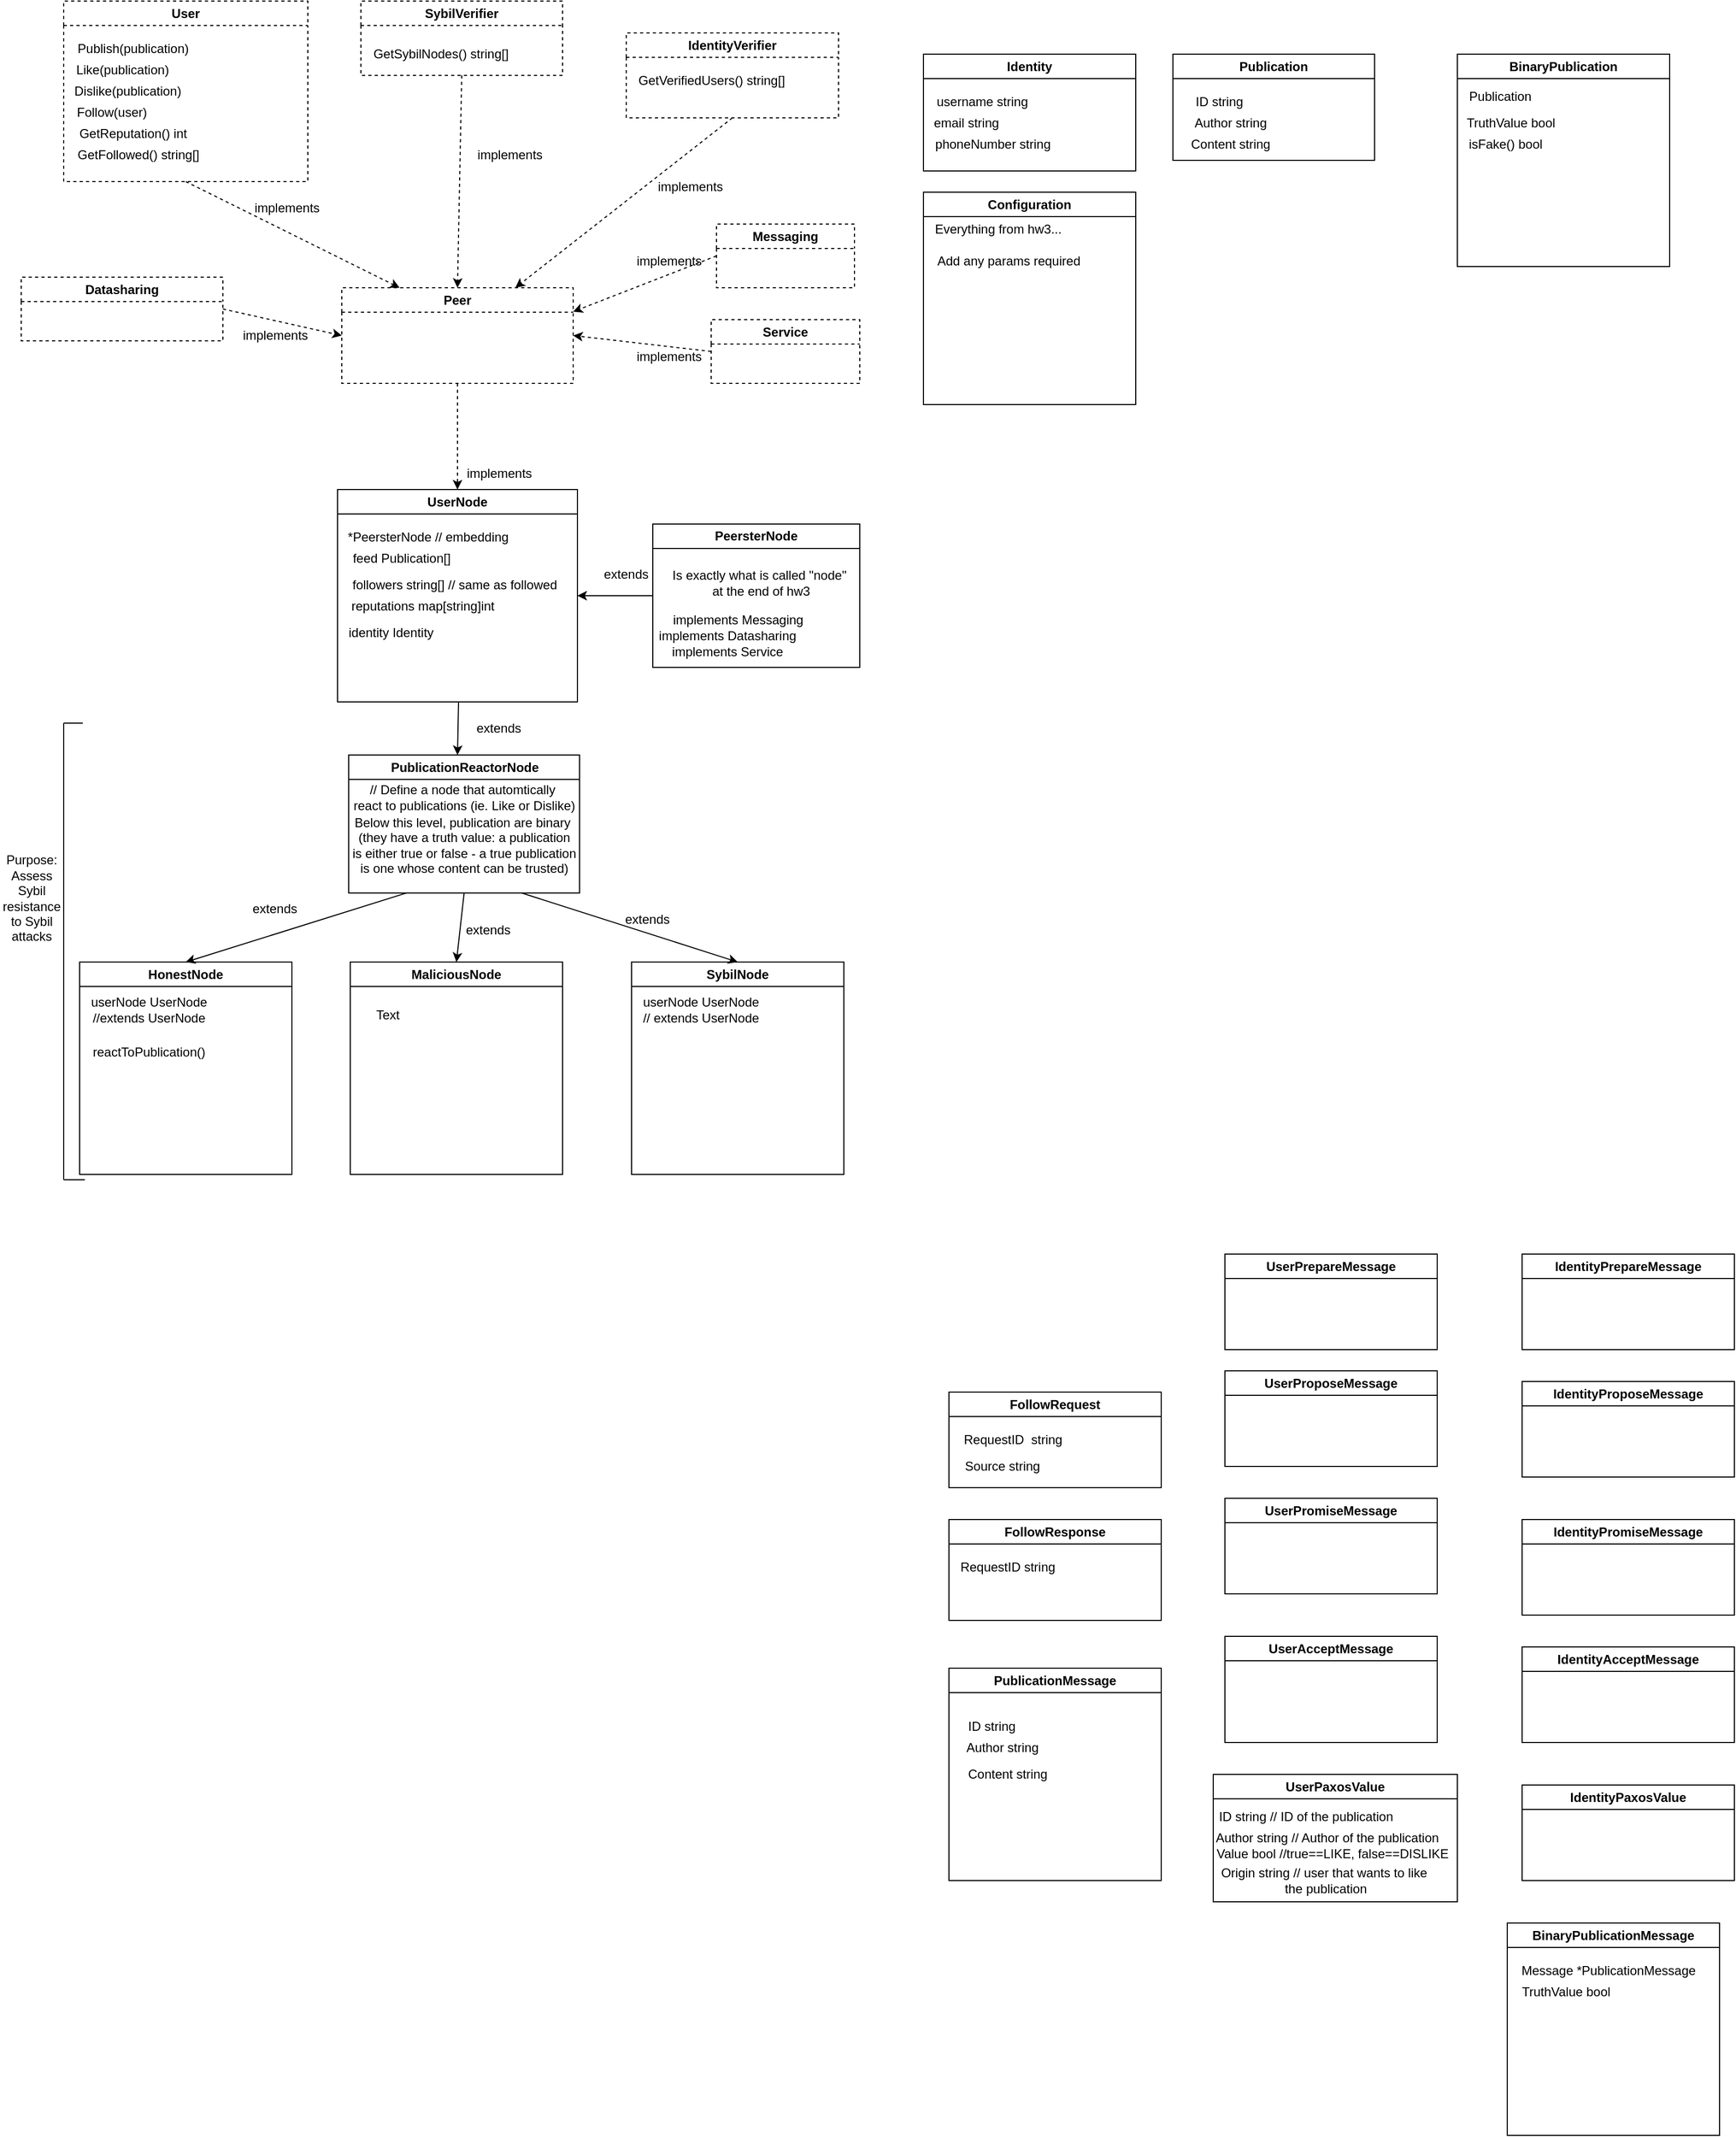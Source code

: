 <mxfile version="20.8.1" type="github">
  <diagram id="C5RBs43oDa-KdzZeNtuy" name="Page-1">
    <mxGraphModel dx="1194" dy="701" grid="1" gridSize="10" guides="1" tooltips="1" connect="1" arrows="1" fold="1" page="1" pageScale="1" pageWidth="827" pageHeight="1169" math="0" shadow="0">
      <root>
        <mxCell id="WIyWlLk6GJQsqaUBKTNV-0" />
        <mxCell id="WIyWlLk6GJQsqaUBKTNV-1" parent="WIyWlLk6GJQsqaUBKTNV-0" />
        <mxCell id="LnBFbePXS2DzoWe7dejd-26" style="rounded=0;orthogonalLoop=1;jettySize=auto;html=1;exitX=0.5;exitY=1;exitDx=0;exitDy=0;entryX=0.25;entryY=0;entryDx=0;entryDy=0;dashed=1;" parent="WIyWlLk6GJQsqaUBKTNV-1" source="LnBFbePXS2DzoWe7dejd-0" target="LnBFbePXS2DzoWe7dejd-17" edge="1">
          <mxGeometry relative="1" as="geometry" />
        </mxCell>
        <mxCell id="LnBFbePXS2DzoWe7dejd-0" value="User" style="swimlane;whiteSpace=wrap;html=1;dashed=1;" parent="WIyWlLk6GJQsqaUBKTNV-1" vertex="1">
          <mxGeometry x="60" y="30" width="230" height="170" as="geometry" />
        </mxCell>
        <mxCell id="LnBFbePXS2DzoWe7dejd-5" value="Publish(publication)" style="text;html=1;align=center;verticalAlign=middle;resizable=0;points=[];autosize=1;strokeColor=none;fillColor=none;" parent="LnBFbePXS2DzoWe7dejd-0" vertex="1">
          <mxGeometry y="30" width="130" height="30" as="geometry" />
        </mxCell>
        <mxCell id="LnBFbePXS2DzoWe7dejd-6" value="Like(publication)" style="text;html=1;align=center;verticalAlign=middle;resizable=0;points=[];autosize=1;strokeColor=none;fillColor=none;dashed=1;" parent="LnBFbePXS2DzoWe7dejd-0" vertex="1">
          <mxGeometry y="50" width="110" height="30" as="geometry" />
        </mxCell>
        <mxCell id="LnBFbePXS2DzoWe7dejd-7" value="Dislike(publication)" style="text;html=1;align=center;verticalAlign=middle;resizable=0;points=[];autosize=1;strokeColor=none;fillColor=none;dashed=1;" parent="LnBFbePXS2DzoWe7dejd-0" vertex="1">
          <mxGeometry y="70" width="120" height="30" as="geometry" />
        </mxCell>
        <mxCell id="LnBFbePXS2DzoWe7dejd-8" value="Follow(user)" style="text;html=1;align=center;verticalAlign=middle;resizable=0;points=[];autosize=1;strokeColor=none;fillColor=none;dashed=1;" parent="LnBFbePXS2DzoWe7dejd-0" vertex="1">
          <mxGeometry y="90" width="90" height="30" as="geometry" />
        </mxCell>
        <mxCell id="LnBFbePXS2DzoWe7dejd-10" value="GetFollowed() string[]" style="text;html=1;align=center;verticalAlign=middle;resizable=0;points=[];autosize=1;strokeColor=none;fillColor=none;dashed=1;" parent="LnBFbePXS2DzoWe7dejd-0" vertex="1">
          <mxGeometry y="130" width="140" height="30" as="geometry" />
        </mxCell>
        <mxCell id="LnBFbePXS2DzoWe7dejd-9" value="GetReputation() int" style="text;html=1;align=center;verticalAlign=middle;resizable=0;points=[];autosize=1;strokeColor=none;fillColor=none;" parent="LnBFbePXS2DzoWe7dejd-0" vertex="1">
          <mxGeometry x="5" y="110" width="120" height="30" as="geometry" />
        </mxCell>
        <mxCell id="SwvPETrpsPqJgsuEjl2g-75" style="edgeStyle=none;rounded=0;orthogonalLoop=1;jettySize=auto;html=1;exitX=0;exitY=0.5;exitDx=0;exitDy=0;entryX=1;entryY=0.5;entryDx=0;entryDy=0;" edge="1" parent="WIyWlLk6GJQsqaUBKTNV-1" source="LnBFbePXS2DzoWe7dejd-2" target="SwvPETrpsPqJgsuEjl2g-22">
          <mxGeometry relative="1" as="geometry" />
        </mxCell>
        <mxCell id="LnBFbePXS2DzoWe7dejd-2" value="PeersterNode" style="swimlane;whiteSpace=wrap;html=1;" parent="WIyWlLk6GJQsqaUBKTNV-1" vertex="1">
          <mxGeometry x="615" y="522.5" width="195" height="135" as="geometry" />
        </mxCell>
        <mxCell id="LnBFbePXS2DzoWe7dejd-3" value="Is exactly what is called &quot;node&quot;&lt;br&gt;&amp;nbsp;at the end of hw3" style="text;html=1;align=center;verticalAlign=middle;resizable=0;points=[];autosize=1;strokeColor=none;fillColor=none;" parent="LnBFbePXS2DzoWe7dejd-2" vertex="1">
          <mxGeometry x="5" y="35" width="190" height="40" as="geometry" />
        </mxCell>
        <mxCell id="SwvPETrpsPqJgsuEjl2g-18" value="implements Messaging" style="text;html=1;align=center;verticalAlign=middle;resizable=0;points=[];autosize=1;strokeColor=none;fillColor=none;" vertex="1" parent="LnBFbePXS2DzoWe7dejd-2">
          <mxGeometry x="5" y="75" width="150" height="30" as="geometry" />
        </mxCell>
        <mxCell id="SwvPETrpsPqJgsuEjl2g-20" value="implements Datasharing" style="text;html=1;align=center;verticalAlign=middle;resizable=0;points=[];autosize=1;strokeColor=none;fillColor=none;" vertex="1" parent="LnBFbePXS2DzoWe7dejd-2">
          <mxGeometry x="-5" y="90" width="150" height="30" as="geometry" />
        </mxCell>
        <mxCell id="SwvPETrpsPqJgsuEjl2g-21" value="implements Service" style="text;html=1;align=center;verticalAlign=middle;resizable=0;points=[];autosize=1;strokeColor=none;fillColor=none;" vertex="1" parent="LnBFbePXS2DzoWe7dejd-2">
          <mxGeometry x="5" y="105" width="130" height="30" as="geometry" />
        </mxCell>
        <mxCell id="LnBFbePXS2DzoWe7dejd-11" value="Publication" style="swimlane;whiteSpace=wrap;html=1;" parent="WIyWlLk6GJQsqaUBKTNV-1" vertex="1">
          <mxGeometry x="1105" y="80" width="190" height="100" as="geometry" />
        </mxCell>
        <mxCell id="LnBFbePXS2DzoWe7dejd-12" value="ID string&amp;nbsp;" style="text;html=1;align=center;verticalAlign=middle;resizable=0;points=[];autosize=1;strokeColor=none;fillColor=none;" parent="LnBFbePXS2DzoWe7dejd-11" vertex="1">
          <mxGeometry x="10" y="30" width="70" height="30" as="geometry" />
        </mxCell>
        <mxCell id="LnBFbePXS2DzoWe7dejd-13" value="Author string" style="text;html=1;align=center;verticalAlign=middle;resizable=0;points=[];autosize=1;strokeColor=none;fillColor=none;" parent="LnBFbePXS2DzoWe7dejd-11" vertex="1">
          <mxGeometry x="9" y="50" width="90" height="30" as="geometry" />
        </mxCell>
        <mxCell id="LnBFbePXS2DzoWe7dejd-14" value="Content string" style="text;html=1;align=center;verticalAlign=middle;resizable=0;points=[];autosize=1;strokeColor=none;fillColor=none;" parent="LnBFbePXS2DzoWe7dejd-11" vertex="1">
          <mxGeometry x="4" y="70" width="100" height="30" as="geometry" />
        </mxCell>
        <mxCell id="SwvPETrpsPqJgsuEjl2g-37" style="edgeStyle=none;rounded=0;orthogonalLoop=1;jettySize=auto;html=1;exitX=0.5;exitY=1;exitDx=0;exitDy=0;entryX=0.5;entryY=0;entryDx=0;entryDy=0;dashed=1;" edge="1" parent="WIyWlLk6GJQsqaUBKTNV-1" source="LnBFbePXS2DzoWe7dejd-17" target="SwvPETrpsPqJgsuEjl2g-22">
          <mxGeometry relative="1" as="geometry" />
        </mxCell>
        <mxCell id="LnBFbePXS2DzoWe7dejd-17" value="Peer" style="swimlane;whiteSpace=wrap;html=1;dashed=1;" parent="WIyWlLk6GJQsqaUBKTNV-1" vertex="1">
          <mxGeometry x="322" y="300" width="218" height="90" as="geometry" />
        </mxCell>
        <mxCell id="LnBFbePXS2DzoWe7dejd-27" value="implements" style="text;html=1;align=center;verticalAlign=middle;resizable=0;points=[];autosize=1;strokeColor=none;fillColor=none;" parent="WIyWlLk6GJQsqaUBKTNV-1" vertex="1">
          <mxGeometry x="230" y="210" width="80" height="30" as="geometry" />
        </mxCell>
        <mxCell id="LnBFbePXS2DzoWe7dejd-31" style="edgeStyle=none;rounded=0;orthogonalLoop=1;jettySize=auto;html=1;exitX=0.5;exitY=1;exitDx=0;exitDy=0;entryX=0.5;entryY=0;entryDx=0;entryDy=0;dashed=1;" parent="WIyWlLk6GJQsqaUBKTNV-1" source="LnBFbePXS2DzoWe7dejd-29" target="LnBFbePXS2DzoWe7dejd-17" edge="1">
          <mxGeometry relative="1" as="geometry" />
        </mxCell>
        <mxCell id="LnBFbePXS2DzoWe7dejd-29" value="SybilVerifier" style="swimlane;whiteSpace=wrap;html=1;dashed=1;" parent="WIyWlLk6GJQsqaUBKTNV-1" vertex="1">
          <mxGeometry x="340" y="30" width="190" height="70" as="geometry" />
        </mxCell>
        <mxCell id="LnBFbePXS2DzoWe7dejd-30" value="GetSybilNodes() string[]" style="text;html=1;align=center;verticalAlign=middle;resizable=0;points=[];autosize=1;strokeColor=none;fillColor=none;" parent="LnBFbePXS2DzoWe7dejd-29" vertex="1">
          <mxGeometry y="35" width="150" height="30" as="geometry" />
        </mxCell>
        <mxCell id="LnBFbePXS2DzoWe7dejd-32" value="implements" style="text;html=1;align=center;verticalAlign=middle;resizable=0;points=[];autosize=1;strokeColor=none;fillColor=none;" parent="WIyWlLk6GJQsqaUBKTNV-1" vertex="1">
          <mxGeometry x="440" y="160" width="80" height="30" as="geometry" />
        </mxCell>
        <mxCell id="LnBFbePXS2DzoWe7dejd-36" style="edgeStyle=none;rounded=0;orthogonalLoop=1;jettySize=auto;html=1;exitX=0.5;exitY=1;exitDx=0;exitDy=0;entryX=0.75;entryY=0;entryDx=0;entryDy=0;dashed=1;" parent="WIyWlLk6GJQsqaUBKTNV-1" source="LnBFbePXS2DzoWe7dejd-33" target="LnBFbePXS2DzoWe7dejd-17" edge="1">
          <mxGeometry relative="1" as="geometry" />
        </mxCell>
        <mxCell id="LnBFbePXS2DzoWe7dejd-33" value="IdentityVerifier" style="swimlane;whiteSpace=wrap;html=1;dashed=1;" parent="WIyWlLk6GJQsqaUBKTNV-1" vertex="1">
          <mxGeometry x="590" y="60" width="200" height="80" as="geometry" />
        </mxCell>
        <mxCell id="LnBFbePXS2DzoWe7dejd-34" value="GetVerifiedUsers() string[]" style="text;html=1;align=center;verticalAlign=middle;resizable=0;points=[];autosize=1;strokeColor=none;fillColor=none;" parent="LnBFbePXS2DzoWe7dejd-33" vertex="1">
          <mxGeometry y="30" width="160" height="30" as="geometry" />
        </mxCell>
        <mxCell id="LnBFbePXS2DzoWe7dejd-37" value="implements" style="text;html=1;align=center;verticalAlign=middle;resizable=0;points=[];autosize=1;strokeColor=none;fillColor=none;" parent="WIyWlLk6GJQsqaUBKTNV-1" vertex="1">
          <mxGeometry x="610" y="190" width="80" height="30" as="geometry" />
        </mxCell>
        <mxCell id="LnBFbePXS2DzoWe7dejd-38" value="Identity" style="swimlane;whiteSpace=wrap;html=1;" parent="WIyWlLk6GJQsqaUBKTNV-1" vertex="1">
          <mxGeometry x="870" y="80" width="200" height="110" as="geometry" />
        </mxCell>
        <mxCell id="LnBFbePXS2DzoWe7dejd-39" value="username string" style="text;html=1;align=center;verticalAlign=middle;resizable=0;points=[];autosize=1;strokeColor=none;fillColor=none;dashed=1;" parent="LnBFbePXS2DzoWe7dejd-38" vertex="1">
          <mxGeometry y="30" width="110" height="30" as="geometry" />
        </mxCell>
        <mxCell id="LnBFbePXS2DzoWe7dejd-40" value="email string" style="text;html=1;align=center;verticalAlign=middle;resizable=0;points=[];autosize=1;strokeColor=none;fillColor=none;dashed=1;" parent="LnBFbePXS2DzoWe7dejd-38" vertex="1">
          <mxGeometry y="50" width="80" height="30" as="geometry" />
        </mxCell>
        <mxCell id="LnBFbePXS2DzoWe7dejd-41" value="phoneNumber string" style="text;html=1;align=center;verticalAlign=middle;resizable=0;points=[];autosize=1;strokeColor=none;fillColor=none;" parent="LnBFbePXS2DzoWe7dejd-38" vertex="1">
          <mxGeometry y="70" width="130" height="30" as="geometry" />
        </mxCell>
        <mxCell id="LnBFbePXS2DzoWe7dejd-44" value="Configuration" style="swimlane;whiteSpace=wrap;html=1;" parent="WIyWlLk6GJQsqaUBKTNV-1" vertex="1">
          <mxGeometry x="870" y="210" width="200" height="200" as="geometry" />
        </mxCell>
        <mxCell id="LnBFbePXS2DzoWe7dejd-47" value="Everything from hw3..." style="text;html=1;align=center;verticalAlign=middle;resizable=0;points=[];autosize=1;strokeColor=none;fillColor=none;" parent="LnBFbePXS2DzoWe7dejd-44" vertex="1">
          <mxGeometry y="20" width="140" height="30" as="geometry" />
        </mxCell>
        <mxCell id="SwvPETrpsPqJgsuEjl2g-12" value="Add any params required" style="text;html=1;align=center;verticalAlign=middle;resizable=0;points=[];autosize=1;strokeColor=none;fillColor=none;" vertex="1" parent="LnBFbePXS2DzoWe7dejd-44">
          <mxGeometry y="50" width="160" height="30" as="geometry" />
        </mxCell>
        <mxCell id="LnBFbePXS2DzoWe7dejd-49" value="UserPrepareMessage" style="swimlane;whiteSpace=wrap;html=1;" parent="WIyWlLk6GJQsqaUBKTNV-1" vertex="1">
          <mxGeometry x="1154" y="1210" width="200" height="90" as="geometry" />
        </mxCell>
        <mxCell id="LnBFbePXS2DzoWe7dejd-50" value="UserProposeMessage" style="swimlane;whiteSpace=wrap;html=1;" parent="WIyWlLk6GJQsqaUBKTNV-1" vertex="1">
          <mxGeometry x="1154" y="1320" width="200" height="90" as="geometry" />
        </mxCell>
        <mxCell id="LnBFbePXS2DzoWe7dejd-51" value="UserPromiseMessage" style="swimlane;whiteSpace=wrap;html=1;" parent="WIyWlLk6GJQsqaUBKTNV-1" vertex="1">
          <mxGeometry x="1154" y="1440" width="200" height="90" as="geometry" />
        </mxCell>
        <mxCell id="LnBFbePXS2DzoWe7dejd-52" value="UserAcceptMessage" style="swimlane;whiteSpace=wrap;html=1;" parent="WIyWlLk6GJQsqaUBKTNV-1" vertex="1">
          <mxGeometry x="1154" y="1570" width="200" height="100" as="geometry" />
        </mxCell>
        <mxCell id="LnBFbePXS2DzoWe7dejd-53" value="IdentityPrepareMessage" style="swimlane;whiteSpace=wrap;html=1;" parent="WIyWlLk6GJQsqaUBKTNV-1" vertex="1">
          <mxGeometry x="1434" y="1210" width="200" height="90" as="geometry" />
        </mxCell>
        <mxCell id="LnBFbePXS2DzoWe7dejd-54" value="IdentityProposeMessage" style="swimlane;whiteSpace=wrap;html=1;" parent="WIyWlLk6GJQsqaUBKTNV-1" vertex="1">
          <mxGeometry x="1434" y="1330" width="200" height="90" as="geometry" />
        </mxCell>
        <mxCell id="LnBFbePXS2DzoWe7dejd-55" value="IdentityPromiseMessage" style="swimlane;whiteSpace=wrap;html=1;" parent="WIyWlLk6GJQsqaUBKTNV-1" vertex="1">
          <mxGeometry x="1434" y="1460" width="200" height="90" as="geometry" />
        </mxCell>
        <mxCell id="LnBFbePXS2DzoWe7dejd-56" value="IdentityAcceptMessage" style="swimlane;whiteSpace=wrap;html=1;" parent="WIyWlLk6GJQsqaUBKTNV-1" vertex="1">
          <mxGeometry x="1434" y="1580" width="200" height="90" as="geometry" />
        </mxCell>
        <mxCell id="LnBFbePXS2DzoWe7dejd-57" value="UserPaxosValue" style="swimlane;whiteSpace=wrap;html=1;" parent="WIyWlLk6GJQsqaUBKTNV-1" vertex="1">
          <mxGeometry x="1143" y="1700" width="230" height="120" as="geometry" />
        </mxCell>
        <mxCell id="SwvPETrpsPqJgsuEjl2g-14" value="ID string // ID of the publication" style="text;html=1;align=center;verticalAlign=middle;resizable=0;points=[];autosize=1;strokeColor=none;fillColor=none;" vertex="1" parent="LnBFbePXS2DzoWe7dejd-57">
          <mxGeometry x="-8" y="25" width="190" height="30" as="geometry" />
        </mxCell>
        <mxCell id="SwvPETrpsPqJgsuEjl2g-15" value="Author string // Author of the publication" style="text;html=1;align=center;verticalAlign=middle;resizable=0;points=[];autosize=1;strokeColor=none;fillColor=none;" vertex="1" parent="LnBFbePXS2DzoWe7dejd-57">
          <mxGeometry x="-8" y="45" width="230" height="30" as="geometry" />
        </mxCell>
        <mxCell id="SwvPETrpsPqJgsuEjl2g-16" value="Value bool //true==LIKE, false==DISLIKE" style="text;html=1;align=center;verticalAlign=middle;resizable=0;points=[];autosize=1;strokeColor=none;fillColor=none;" vertex="1" parent="LnBFbePXS2DzoWe7dejd-57">
          <mxGeometry x="-8" y="60" width="240" height="30" as="geometry" />
        </mxCell>
        <mxCell id="SwvPETrpsPqJgsuEjl2g-17" value="Origin string // user that wants to like&lt;br&gt;&amp;nbsp;the publication" style="text;html=1;align=center;verticalAlign=middle;resizable=0;points=[];autosize=1;strokeColor=none;fillColor=none;" vertex="1" parent="LnBFbePXS2DzoWe7dejd-57">
          <mxGeometry x="-6" y="80" width="220" height="40" as="geometry" />
        </mxCell>
        <mxCell id="LnBFbePXS2DzoWe7dejd-58" value="IdentityPaxosValue" style="swimlane;whiteSpace=wrap;html=1;" parent="WIyWlLk6GJQsqaUBKTNV-1" vertex="1">
          <mxGeometry x="1434" y="1710" width="200" height="90" as="geometry" />
        </mxCell>
        <mxCell id="LnBFbePXS2DzoWe7dejd-59" value="FollowRequest" style="swimlane;whiteSpace=wrap;html=1;" parent="WIyWlLk6GJQsqaUBKTNV-1" vertex="1">
          <mxGeometry x="894" y="1340" width="200" height="90" as="geometry" />
        </mxCell>
        <mxCell id="LnBFbePXS2DzoWe7dejd-60" value="FollowResponse" style="swimlane;whiteSpace=wrap;html=1;" parent="WIyWlLk6GJQsqaUBKTNV-1" vertex="1">
          <mxGeometry x="894" y="1460" width="200" height="95" as="geometry" />
        </mxCell>
        <mxCell id="SwvPETrpsPqJgsuEjl2g-2" value="RequestID string" style="text;html=1;align=center;verticalAlign=middle;resizable=0;points=[];autosize=1;strokeColor=none;fillColor=none;" vertex="1" parent="LnBFbePXS2DzoWe7dejd-60">
          <mxGeometry y="30" width="110" height="30" as="geometry" />
        </mxCell>
        <mxCell id="zlvXartX0JTL15JIESgR-0" value="HonestNode" style="swimlane;whiteSpace=wrap;html=1;" parent="WIyWlLk6GJQsqaUBKTNV-1" vertex="1">
          <mxGeometry x="75" y="935" width="200" height="200" as="geometry" />
        </mxCell>
        <mxCell id="zlvXartX0JTL15JIESgR-3" value="userNode UserNode&lt;br&gt;//extends UserNode" style="text;html=1;align=center;verticalAlign=middle;resizable=0;points=[];autosize=1;strokeColor=none;fillColor=none;" parent="zlvXartX0JTL15JIESgR-0" vertex="1">
          <mxGeometry y="25" width="130" height="40" as="geometry" />
        </mxCell>
        <mxCell id="zlvXartX0JTL15JIESgR-6" value="reactToPublication()" style="text;html=1;align=center;verticalAlign=middle;resizable=0;points=[];autosize=1;strokeColor=none;fillColor=none;" parent="zlvXartX0JTL15JIESgR-0" vertex="1">
          <mxGeometry y="70" width="130" height="30" as="geometry" />
        </mxCell>
        <mxCell id="zlvXartX0JTL15JIESgR-1" value="MaliciousNode" style="swimlane;whiteSpace=wrap;html=1;" parent="WIyWlLk6GJQsqaUBKTNV-1" vertex="1">
          <mxGeometry x="330" y="935" width="200" height="200" as="geometry" />
        </mxCell>
        <mxCell id="SwvPETrpsPqJgsuEjl2g-74" value="Text" style="text;html=1;align=center;verticalAlign=middle;resizable=0;points=[];autosize=1;strokeColor=none;fillColor=none;" vertex="1" parent="zlvXartX0JTL15JIESgR-1">
          <mxGeometry x="10" y="35" width="50" height="30" as="geometry" />
        </mxCell>
        <mxCell id="zlvXartX0JTL15JIESgR-2" value="SybilNode" style="swimlane;whiteSpace=wrap;html=1;" parent="WIyWlLk6GJQsqaUBKTNV-1" vertex="1">
          <mxGeometry x="595" y="935" width="200" height="200" as="geometry" />
        </mxCell>
        <mxCell id="zlvXartX0JTL15JIESgR-5" value="userNode UserNode&lt;br&gt;// extends UserNode" style="text;html=1;align=center;verticalAlign=middle;resizable=0;points=[];autosize=1;strokeColor=none;fillColor=none;" parent="zlvXartX0JTL15JIESgR-2" vertex="1">
          <mxGeometry y="25" width="130" height="40" as="geometry" />
        </mxCell>
        <mxCell id="zlvXartX0JTL15JIESgR-9" value="BinaryPublication" style="swimlane;whiteSpace=wrap;html=1;" parent="WIyWlLk6GJQsqaUBKTNV-1" vertex="1">
          <mxGeometry x="1373" y="80" width="200" height="200" as="geometry" />
        </mxCell>
        <mxCell id="zlvXartX0JTL15JIESgR-10" value="Publication" style="text;html=1;align=center;verticalAlign=middle;resizable=0;points=[];autosize=1;strokeColor=none;fillColor=none;" parent="zlvXartX0JTL15JIESgR-9" vertex="1">
          <mxGeometry y="25" width="80" height="30" as="geometry" />
        </mxCell>
        <mxCell id="zlvXartX0JTL15JIESgR-14" value="TruthValue bool" style="text;html=1;align=center;verticalAlign=middle;resizable=0;points=[];autosize=1;strokeColor=none;fillColor=none;" parent="zlvXartX0JTL15JIESgR-9" vertex="1">
          <mxGeometry x="-5" y="50" width="110" height="30" as="geometry" />
        </mxCell>
        <mxCell id="zlvXartX0JTL15JIESgR-15" value="isFake() bool" style="text;html=1;align=center;verticalAlign=middle;resizable=0;points=[];autosize=1;strokeColor=none;fillColor=none;" parent="zlvXartX0JTL15JIESgR-9" vertex="1">
          <mxGeometry y="70" width="90" height="30" as="geometry" />
        </mxCell>
        <mxCell id="SwvPETrpsPqJgsuEjl2g-0" value="RequestID &amp;nbsp;string" style="text;html=1;align=center;verticalAlign=middle;resizable=0;points=[];autosize=1;strokeColor=none;fillColor=none;" vertex="1" parent="WIyWlLk6GJQsqaUBKTNV-1">
          <mxGeometry x="894" y="1370" width="120" height="30" as="geometry" />
        </mxCell>
        <mxCell id="SwvPETrpsPqJgsuEjl2g-1" value="Source string" style="text;html=1;align=center;verticalAlign=middle;resizable=0;points=[];autosize=1;strokeColor=none;fillColor=none;" vertex="1" parent="WIyWlLk6GJQsqaUBKTNV-1">
          <mxGeometry x="899" y="1395" width="90" height="30" as="geometry" />
        </mxCell>
        <mxCell id="SwvPETrpsPqJgsuEjl2g-4" value="BinaryPublicationMessage" style="swimlane;whiteSpace=wrap;html=1;" vertex="1" parent="WIyWlLk6GJQsqaUBKTNV-1">
          <mxGeometry x="1420" y="1840" width="200" height="200" as="geometry" />
        </mxCell>
        <mxCell id="SwvPETrpsPqJgsuEjl2g-5" value="Message *PublicationMessage" style="text;html=1;align=center;verticalAlign=middle;resizable=0;points=[];autosize=1;strokeColor=none;fillColor=none;" vertex="1" parent="SwvPETrpsPqJgsuEjl2g-4">
          <mxGeometry y="30" width="190" height="30" as="geometry" />
        </mxCell>
        <mxCell id="SwvPETrpsPqJgsuEjl2g-6" value="TruthValue bool" style="text;html=1;align=center;verticalAlign=middle;resizable=0;points=[];autosize=1;strokeColor=none;fillColor=none;" vertex="1" parent="SwvPETrpsPqJgsuEjl2g-4">
          <mxGeometry y="50" width="110" height="30" as="geometry" />
        </mxCell>
        <mxCell id="SwvPETrpsPqJgsuEjl2g-7" value="PublicationMessage" style="swimlane;whiteSpace=wrap;html=1;" vertex="1" parent="WIyWlLk6GJQsqaUBKTNV-1">
          <mxGeometry x="894" y="1600" width="200" height="200" as="geometry" />
        </mxCell>
        <mxCell id="SwvPETrpsPqJgsuEjl2g-8" value="ID string" style="text;html=1;align=center;verticalAlign=middle;resizable=0;points=[];autosize=1;strokeColor=none;fillColor=none;" vertex="1" parent="SwvPETrpsPqJgsuEjl2g-7">
          <mxGeometry x="5" y="40" width="70" height="30" as="geometry" />
        </mxCell>
        <mxCell id="SwvPETrpsPqJgsuEjl2g-10" value="Content string" style="text;html=1;align=center;verticalAlign=middle;resizable=0;points=[];autosize=1;strokeColor=none;fillColor=none;" vertex="1" parent="SwvPETrpsPqJgsuEjl2g-7">
          <mxGeometry x="5" y="85" width="100" height="30" as="geometry" />
        </mxCell>
        <mxCell id="SwvPETrpsPqJgsuEjl2g-9" value="Author string" style="text;html=1;align=center;verticalAlign=middle;resizable=0;points=[];autosize=1;strokeColor=none;fillColor=none;" vertex="1" parent="WIyWlLk6GJQsqaUBKTNV-1">
          <mxGeometry x="899" y="1660" width="90" height="30" as="geometry" />
        </mxCell>
        <mxCell id="SwvPETrpsPqJgsuEjl2g-54" style="edgeStyle=none;rounded=0;orthogonalLoop=1;jettySize=auto;html=1;exitX=0.25;exitY=1;exitDx=0;exitDy=0;entryX=0.5;entryY=0;entryDx=0;entryDy=0;" edge="1" parent="WIyWlLk6GJQsqaUBKTNV-1" source="SwvPETrpsPqJgsuEjl2g-59" target="zlvXartX0JTL15JIESgR-0">
          <mxGeometry relative="1" as="geometry" />
        </mxCell>
        <mxCell id="SwvPETrpsPqJgsuEjl2g-56" style="edgeStyle=none;rounded=0;orthogonalLoop=1;jettySize=auto;html=1;exitX=0.5;exitY=1;exitDx=0;exitDy=0;entryX=0.5;entryY=0;entryDx=0;entryDy=0;" edge="1" parent="WIyWlLk6GJQsqaUBKTNV-1" source="SwvPETrpsPqJgsuEjl2g-59" target="zlvXartX0JTL15JIESgR-1">
          <mxGeometry relative="1" as="geometry" />
        </mxCell>
        <mxCell id="SwvPETrpsPqJgsuEjl2g-57" style="edgeStyle=none;rounded=0;orthogonalLoop=1;jettySize=auto;html=1;exitX=0.75;exitY=1;exitDx=0;exitDy=0;entryX=0.5;entryY=0;entryDx=0;entryDy=0;" edge="1" parent="WIyWlLk6GJQsqaUBKTNV-1" source="SwvPETrpsPqJgsuEjl2g-59" target="zlvXartX0JTL15JIESgR-2">
          <mxGeometry relative="1" as="geometry" />
        </mxCell>
        <mxCell id="SwvPETrpsPqJgsuEjl2g-62" style="edgeStyle=none;rounded=0;orthogonalLoop=1;jettySize=auto;html=1;exitX=0.5;exitY=1;exitDx=0;exitDy=0;" edge="1" parent="WIyWlLk6GJQsqaUBKTNV-1">
          <mxGeometry relative="1" as="geometry">
            <mxPoint x="432" y="690" as="sourcePoint" />
            <mxPoint x="431" y="740" as="targetPoint" />
          </mxGeometry>
        </mxCell>
        <mxCell id="SwvPETrpsPqJgsuEjl2g-22" value="UserNode" style="swimlane;whiteSpace=wrap;html=1;" vertex="1" parent="WIyWlLk6GJQsqaUBKTNV-1">
          <mxGeometry x="318" y="490" width="226" height="200" as="geometry" />
        </mxCell>
        <mxCell id="SwvPETrpsPqJgsuEjl2g-23" value="feed Publication[]" style="text;html=1;align=center;verticalAlign=middle;resizable=0;points=[];autosize=1;strokeColor=none;fillColor=none;" vertex="1" parent="SwvPETrpsPqJgsuEjl2g-22">
          <mxGeometry y="50" width="120" height="30" as="geometry" />
        </mxCell>
        <mxCell id="SwvPETrpsPqJgsuEjl2g-24" value="followers string[] // same as followed" style="text;html=1;align=center;verticalAlign=middle;resizable=0;points=[];autosize=1;strokeColor=none;fillColor=none;" vertex="1" parent="SwvPETrpsPqJgsuEjl2g-22">
          <mxGeometry y="75" width="220" height="30" as="geometry" />
        </mxCell>
        <mxCell id="SwvPETrpsPqJgsuEjl2g-25" value="reputations map[string]int" style="text;html=1;align=center;verticalAlign=middle;resizable=0;points=[];autosize=1;strokeColor=none;fillColor=none;" vertex="1" parent="SwvPETrpsPqJgsuEjl2g-22">
          <mxGeometry y="95" width="160" height="30" as="geometry" />
        </mxCell>
        <mxCell id="SwvPETrpsPqJgsuEjl2g-26" value="identity Identity" style="text;html=1;align=center;verticalAlign=middle;resizable=0;points=[];autosize=1;strokeColor=none;fillColor=none;" vertex="1" parent="SwvPETrpsPqJgsuEjl2g-22">
          <mxGeometry y="120" width="100" height="30" as="geometry" />
        </mxCell>
        <mxCell id="SwvPETrpsPqJgsuEjl2g-27" value="*PeersterNode // embedding" style="text;html=1;align=center;verticalAlign=middle;resizable=0;points=[];autosize=1;strokeColor=none;fillColor=none;" vertex="1" parent="SwvPETrpsPqJgsuEjl2g-22">
          <mxGeometry y="30" width="170" height="30" as="geometry" />
        </mxCell>
        <mxCell id="SwvPETrpsPqJgsuEjl2g-33" style="edgeStyle=none;rounded=0;orthogonalLoop=1;jettySize=auto;html=1;exitX=1;exitY=0.5;exitDx=0;exitDy=0;entryX=0;entryY=0.5;entryDx=0;entryDy=0;dashed=1;" edge="1" parent="WIyWlLk6GJQsqaUBKTNV-1" source="SwvPETrpsPqJgsuEjl2g-28" target="LnBFbePXS2DzoWe7dejd-17">
          <mxGeometry relative="1" as="geometry" />
        </mxCell>
        <mxCell id="SwvPETrpsPqJgsuEjl2g-28" value="Datasharing" style="swimlane;whiteSpace=wrap;html=1;dashed=1;" vertex="1" parent="WIyWlLk6GJQsqaUBKTNV-1">
          <mxGeometry x="20" y="290" width="190" height="60" as="geometry" />
        </mxCell>
        <mxCell id="SwvPETrpsPqJgsuEjl2g-31" style="rounded=0;orthogonalLoop=1;jettySize=auto;html=1;exitX=0;exitY=0.5;exitDx=0;exitDy=0;entryX=1;entryY=0.25;entryDx=0;entryDy=0;dashed=1;" edge="1" parent="WIyWlLk6GJQsqaUBKTNV-1" source="SwvPETrpsPqJgsuEjl2g-29" target="LnBFbePXS2DzoWe7dejd-17">
          <mxGeometry relative="1" as="geometry" />
        </mxCell>
        <mxCell id="SwvPETrpsPqJgsuEjl2g-29" value="Messaging" style="swimlane;whiteSpace=wrap;html=1;dashed=1;" vertex="1" parent="WIyWlLk6GJQsqaUBKTNV-1">
          <mxGeometry x="675" y="240" width="130" height="60" as="geometry" />
        </mxCell>
        <mxCell id="SwvPETrpsPqJgsuEjl2g-32" style="edgeStyle=none;rounded=0;orthogonalLoop=1;jettySize=auto;html=1;exitX=0;exitY=0.5;exitDx=0;exitDy=0;entryX=1;entryY=0.5;entryDx=0;entryDy=0;dashed=1;" edge="1" parent="WIyWlLk6GJQsqaUBKTNV-1" source="SwvPETrpsPqJgsuEjl2g-30" target="LnBFbePXS2DzoWe7dejd-17">
          <mxGeometry relative="1" as="geometry" />
        </mxCell>
        <mxCell id="SwvPETrpsPqJgsuEjl2g-30" value="Service" style="swimlane;whiteSpace=wrap;html=1;dashed=1;" vertex="1" parent="WIyWlLk6GJQsqaUBKTNV-1">
          <mxGeometry x="670" y="330" width="140" height="60" as="geometry" />
        </mxCell>
        <mxCell id="SwvPETrpsPqJgsuEjl2g-34" value="implements" style="text;html=1;align=center;verticalAlign=middle;resizable=0;points=[];autosize=1;strokeColor=none;fillColor=none;" vertex="1" parent="WIyWlLk6GJQsqaUBKTNV-1">
          <mxGeometry x="590" y="260" width="80" height="30" as="geometry" />
        </mxCell>
        <mxCell id="SwvPETrpsPqJgsuEjl2g-35" value="implements" style="text;html=1;align=center;verticalAlign=middle;resizable=0;points=[];autosize=1;strokeColor=none;fillColor=none;" vertex="1" parent="WIyWlLk6GJQsqaUBKTNV-1">
          <mxGeometry x="590" y="350" width="80" height="30" as="geometry" />
        </mxCell>
        <mxCell id="SwvPETrpsPqJgsuEjl2g-36" value="implements" style="text;html=1;align=center;verticalAlign=middle;resizable=0;points=[];autosize=1;strokeColor=none;fillColor=none;" vertex="1" parent="WIyWlLk6GJQsqaUBKTNV-1">
          <mxGeometry x="219" y="330" width="80" height="30" as="geometry" />
        </mxCell>
        <mxCell id="SwvPETrpsPqJgsuEjl2g-38" value="implements" style="text;html=1;align=center;verticalAlign=middle;resizable=0;points=[];autosize=1;strokeColor=none;fillColor=none;" vertex="1" parent="WIyWlLk6GJQsqaUBKTNV-1">
          <mxGeometry x="430" y="460" width="80" height="30" as="geometry" />
        </mxCell>
        <mxCell id="SwvPETrpsPqJgsuEjl2g-59" value="PublicationReactorNode" style="swimlane;whiteSpace=wrap;html=1;" vertex="1" parent="WIyWlLk6GJQsqaUBKTNV-1">
          <mxGeometry x="328.5" y="740" width="217.5" height="130" as="geometry" />
        </mxCell>
        <mxCell id="SwvPETrpsPqJgsuEjl2g-60" value="// Define a node that automtically&amp;nbsp;&lt;br&gt;react to publications (ie. Like or Dislike)" style="text;html=1;align=center;verticalAlign=middle;resizable=0;points=[];autosize=1;strokeColor=none;fillColor=none;" vertex="1" parent="SwvPETrpsPqJgsuEjl2g-59">
          <mxGeometry x="-6.25" y="20" width="230" height="40" as="geometry" />
        </mxCell>
        <mxCell id="SwvPETrpsPqJgsuEjl2g-73" value="Below this level, publication are binary&amp;nbsp;&lt;br&gt;(they have a truth value: a publication&lt;br&gt;is either true or false - a true publication&lt;br&gt;is one whose content can be trusted)" style="text;html=1;align=center;verticalAlign=middle;resizable=0;points=[];autosize=1;strokeColor=none;fillColor=none;" vertex="1" parent="SwvPETrpsPqJgsuEjl2g-59">
          <mxGeometry x="-6.25" y="50" width="230" height="70" as="geometry" />
        </mxCell>
        <mxCell id="SwvPETrpsPqJgsuEjl2g-63" value="extends" style="text;html=1;strokeColor=none;fillColor=none;align=center;verticalAlign=middle;whiteSpace=wrap;rounded=0;" vertex="1" parent="WIyWlLk6GJQsqaUBKTNV-1">
          <mxGeometry x="440" y="700" width="60" height="30" as="geometry" />
        </mxCell>
        <mxCell id="SwvPETrpsPqJgsuEjl2g-66" value="extends" style="text;html=1;strokeColor=none;fillColor=none;align=center;verticalAlign=middle;whiteSpace=wrap;rounded=0;" vertex="1" parent="WIyWlLk6GJQsqaUBKTNV-1">
          <mxGeometry x="580" y="880" width="60" height="30" as="geometry" />
        </mxCell>
        <mxCell id="SwvPETrpsPqJgsuEjl2g-67" value="extends" style="text;html=1;strokeColor=none;fillColor=none;align=center;verticalAlign=middle;whiteSpace=wrap;rounded=0;" vertex="1" parent="WIyWlLk6GJQsqaUBKTNV-1">
          <mxGeometry x="430" y="890" width="60" height="30" as="geometry" />
        </mxCell>
        <mxCell id="SwvPETrpsPqJgsuEjl2g-68" value="extends" style="text;html=1;strokeColor=none;fillColor=none;align=center;verticalAlign=middle;whiteSpace=wrap;rounded=0;" vertex="1" parent="WIyWlLk6GJQsqaUBKTNV-1">
          <mxGeometry x="229" y="870" width="60" height="30" as="geometry" />
        </mxCell>
        <mxCell id="SwvPETrpsPqJgsuEjl2g-69" value="" style="endArrow=none;html=1;rounded=0;" edge="1" parent="WIyWlLk6GJQsqaUBKTNV-1">
          <mxGeometry width="50" height="50" relative="1" as="geometry">
            <mxPoint x="60" y="1140" as="sourcePoint" />
            <mxPoint x="60" y="710" as="targetPoint" />
          </mxGeometry>
        </mxCell>
        <mxCell id="SwvPETrpsPqJgsuEjl2g-70" value="Purpose: Assess Sybil resistance to Sybil attacks" style="text;html=1;strokeColor=none;fillColor=none;align=center;verticalAlign=middle;whiteSpace=wrap;rounded=0;" vertex="1" parent="WIyWlLk6GJQsqaUBKTNV-1">
          <mxGeometry y="860" width="60" height="30" as="geometry" />
        </mxCell>
        <mxCell id="SwvPETrpsPqJgsuEjl2g-71" value="" style="endArrow=none;html=1;rounded=0;" edge="1" parent="WIyWlLk6GJQsqaUBKTNV-1">
          <mxGeometry width="50" height="50" relative="1" as="geometry">
            <mxPoint x="60" y="1140" as="sourcePoint" />
            <mxPoint x="80" y="1140" as="targetPoint" />
          </mxGeometry>
        </mxCell>
        <mxCell id="SwvPETrpsPqJgsuEjl2g-72" value="" style="endArrow=none;html=1;rounded=0;" edge="1" parent="WIyWlLk6GJQsqaUBKTNV-1">
          <mxGeometry width="50" height="50" relative="1" as="geometry">
            <mxPoint x="78" y="710" as="sourcePoint" />
            <mxPoint x="60" y="710" as="targetPoint" />
          </mxGeometry>
        </mxCell>
        <mxCell id="SwvPETrpsPqJgsuEjl2g-76" value="extends" style="text;html=1;strokeColor=none;fillColor=none;align=center;verticalAlign=middle;whiteSpace=wrap;rounded=0;" vertex="1" parent="WIyWlLk6GJQsqaUBKTNV-1">
          <mxGeometry x="560" y="555" width="60" height="30" as="geometry" />
        </mxCell>
      </root>
    </mxGraphModel>
  </diagram>
</mxfile>
